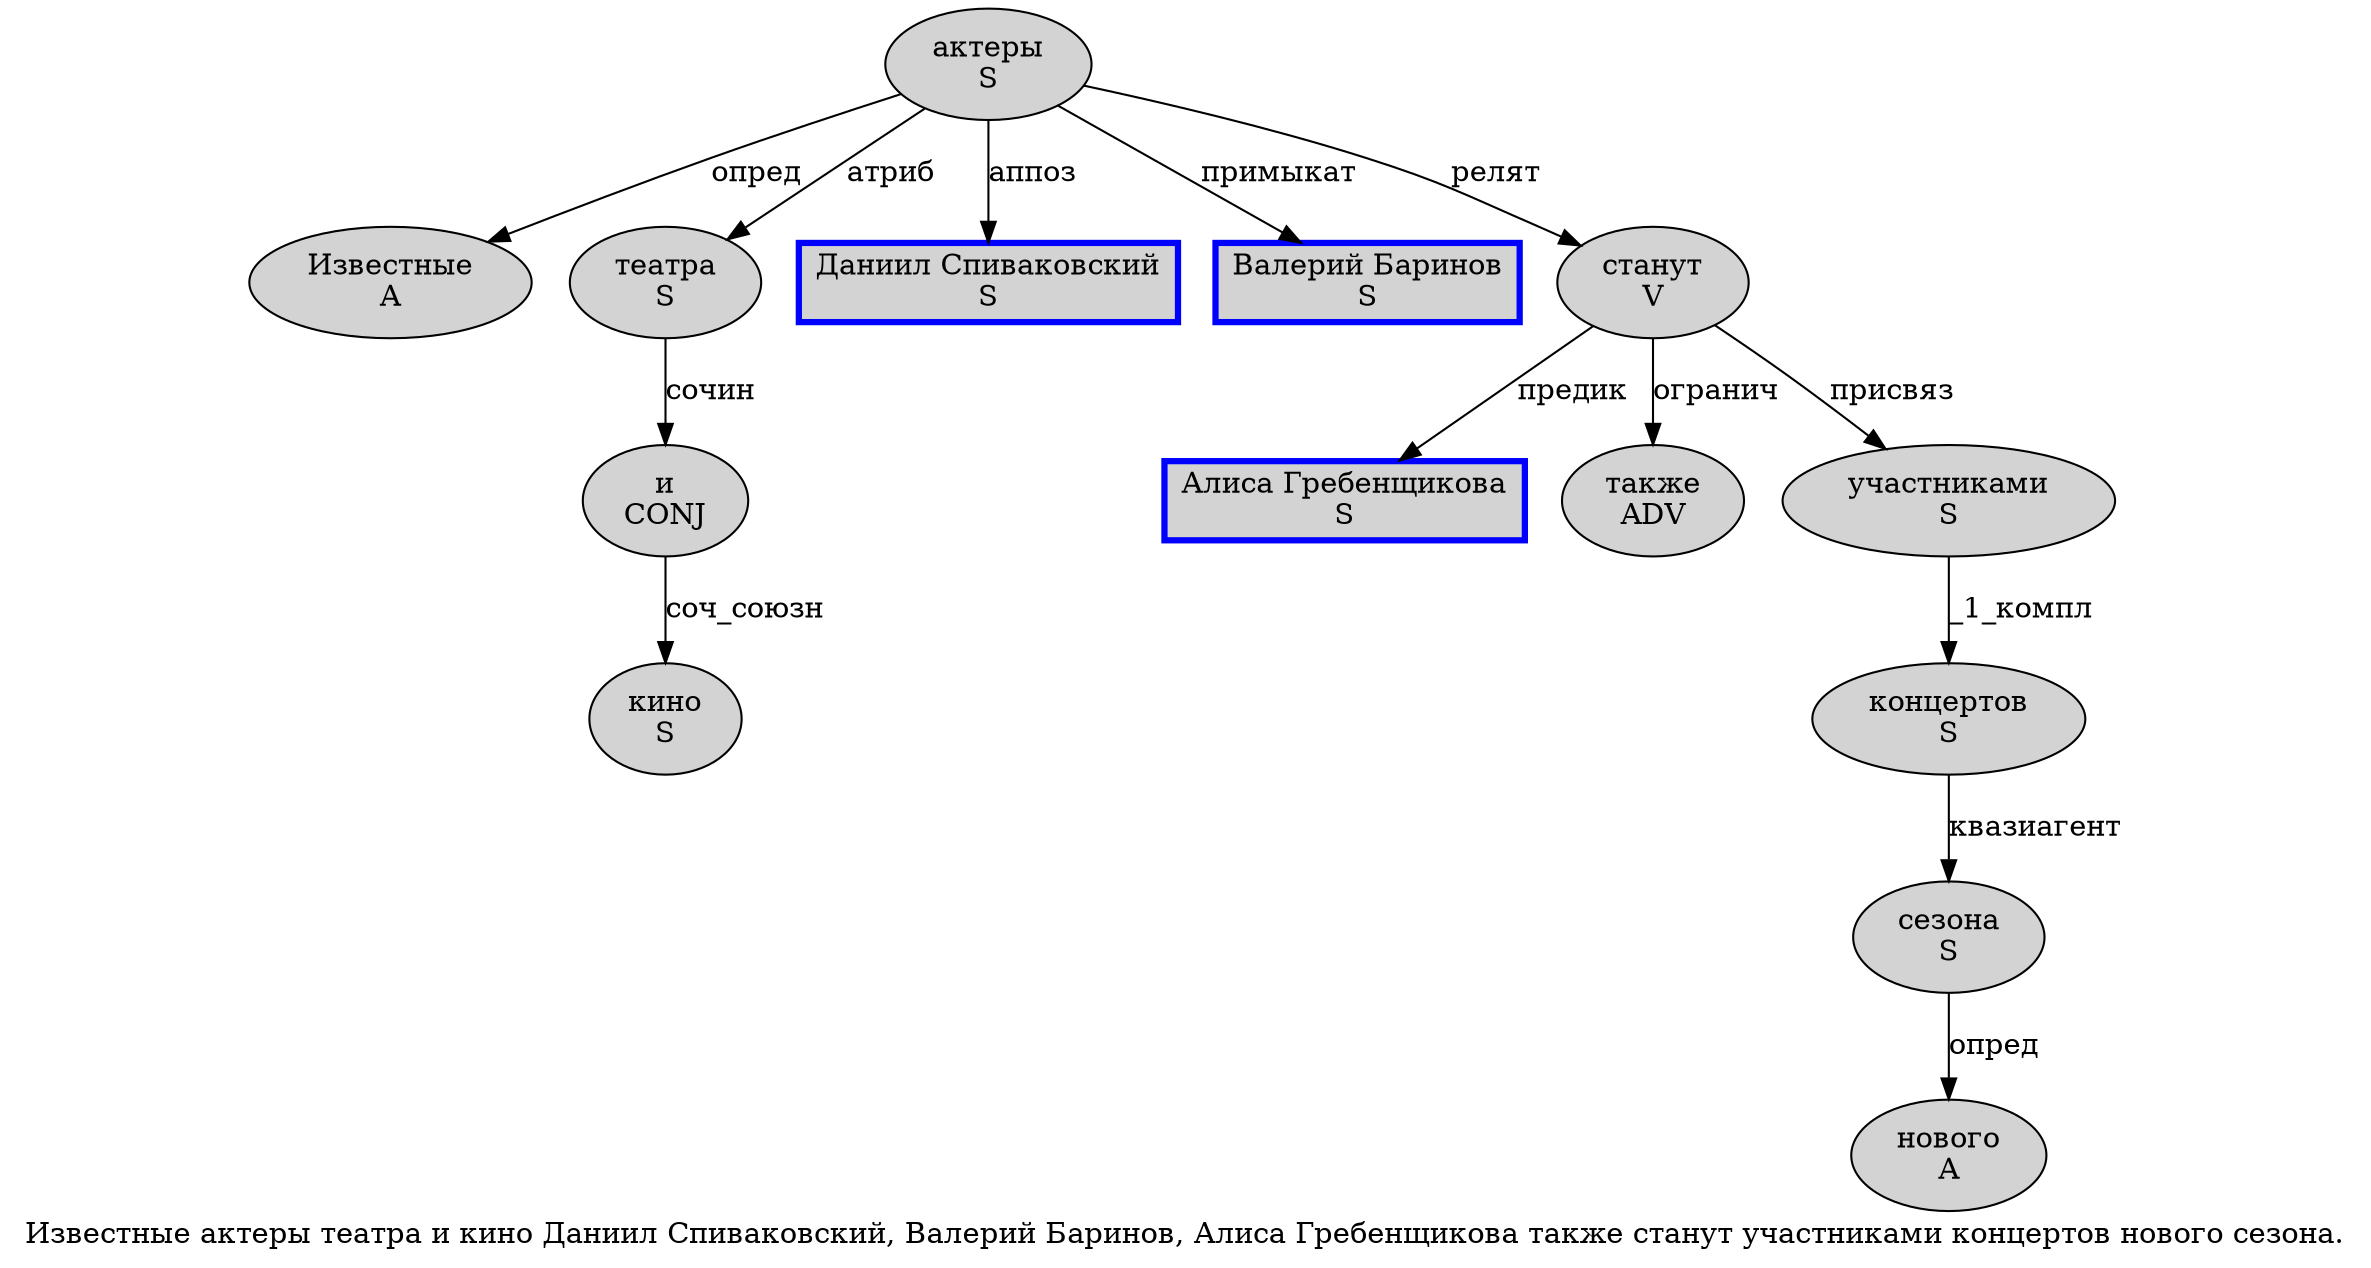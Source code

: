 digraph SENTENCE_958 {
	graph [label="Известные актеры театра и кино Даниил Спиваковский, Валерий Баринов, Алиса Гребенщикова также станут участниками концертов нового сезона."]
	node [style=filled]
		0 [label="Известные
A" color="" fillcolor=lightgray penwidth=1 shape=ellipse]
		1 [label="актеры
S" color="" fillcolor=lightgray penwidth=1 shape=ellipse]
		2 [label="театра
S" color="" fillcolor=lightgray penwidth=1 shape=ellipse]
		3 [label="и
CONJ" color="" fillcolor=lightgray penwidth=1 shape=ellipse]
		4 [label="кино
S" color="" fillcolor=lightgray penwidth=1 shape=ellipse]
		5 [label="Даниил Спиваковский
S" color=blue fillcolor=lightgray penwidth=3 shape=box]
		7 [label="Валерий Баринов
S" color=blue fillcolor=lightgray penwidth=3 shape=box]
		9 [label="Алиса Гребенщикова
S" color=blue fillcolor=lightgray penwidth=3 shape=box]
		10 [label="также
ADV" color="" fillcolor=lightgray penwidth=1 shape=ellipse]
		11 [label="станут
V" color="" fillcolor=lightgray penwidth=1 shape=ellipse]
		12 [label="участниками
S" color="" fillcolor=lightgray penwidth=1 shape=ellipse]
		13 [label="концертов
S" color="" fillcolor=lightgray penwidth=1 shape=ellipse]
		14 [label="нового
A" color="" fillcolor=lightgray penwidth=1 shape=ellipse]
		15 [label="сезона
S" color="" fillcolor=lightgray penwidth=1 shape=ellipse]
			12 -> 13 [label="_1_компл"]
			11 -> 9 [label="предик"]
			11 -> 10 [label="огранич"]
			11 -> 12 [label="присвяз"]
			2 -> 3 [label="сочин"]
			1 -> 0 [label="опред"]
			1 -> 2 [label="атриб"]
			1 -> 5 [label="аппоз"]
			1 -> 7 [label="примыкат"]
			1 -> 11 [label="релят"]
			15 -> 14 [label="опред"]
			13 -> 15 [label="квазиагент"]
			3 -> 4 [label="соч_союзн"]
}